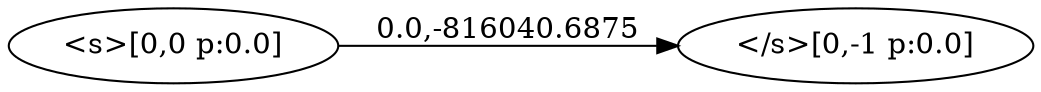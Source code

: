 digraph "lattice" {
rankdir = LR
	node7270938 [ label="<s>[0,0 p:0.0]" ]
	node9347947 [ label="</s>[0,-1 p:0.0]" ]
	node7270938 -> node9347947 [ label="0.0,-816040.6875" ]
}
